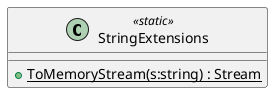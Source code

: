 @startuml
class StringExtensions <<static>> {
    + {static} ToMemoryStream(s:string) : Stream
}
@enduml
